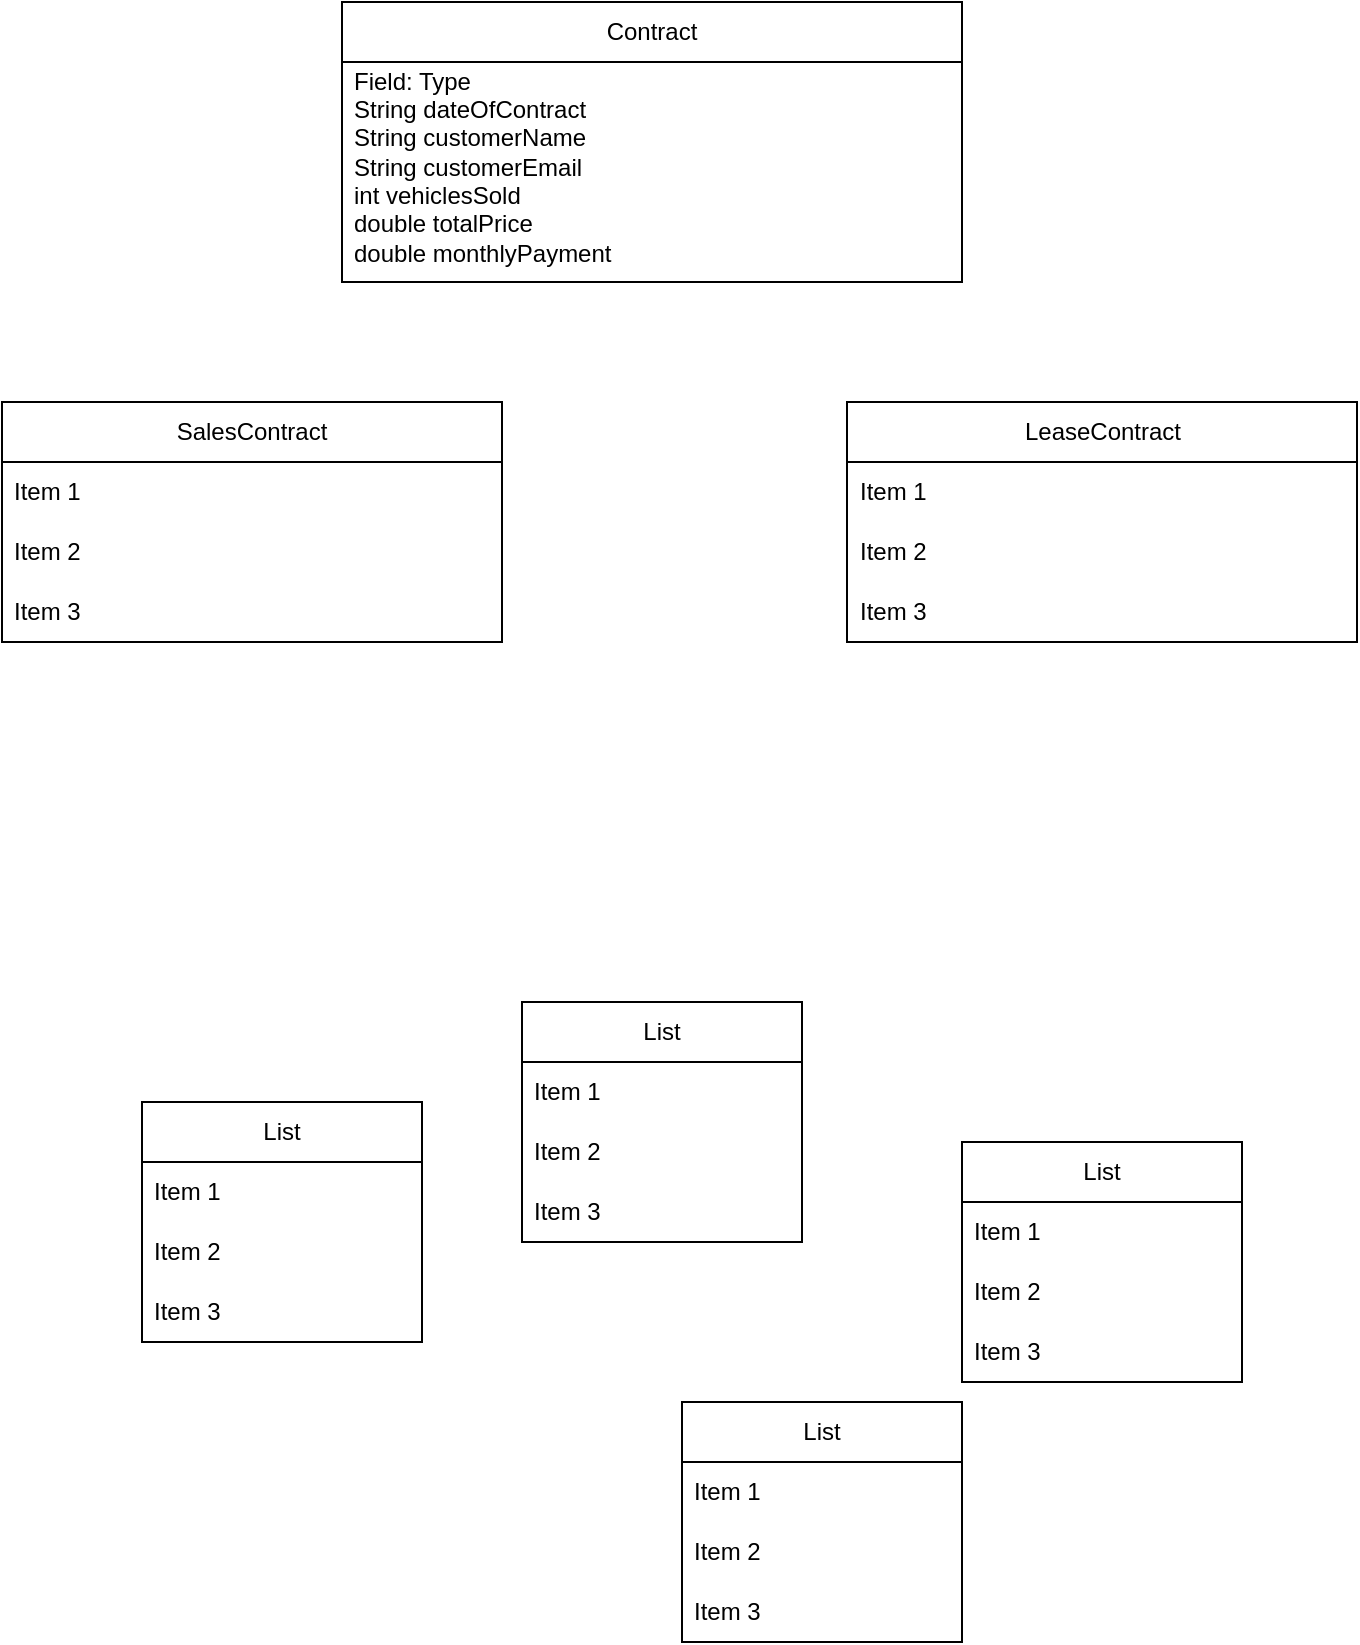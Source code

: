 <mxfile version="27.0.4">
  <diagram name="Page-1" id="_XwBhmEAgdIHO9-rSueZ">
    <mxGraphModel dx="1503" dy="1113" grid="1" gridSize="10" guides="1" tooltips="1" connect="1" arrows="1" fold="1" page="1" pageScale="1" pageWidth="850" pageHeight="1100" math="0" shadow="0">
      <root>
        <mxCell id="0" />
        <mxCell id="1" parent="0" />
        <mxCell id="xItL8aM47FkLLzhyTERY-1" value="Contract" style="swimlane;fontStyle=0;childLayout=stackLayout;horizontal=1;startSize=30;horizontalStack=0;resizeParent=1;resizeParentMax=0;resizeLast=0;collapsible=1;marginBottom=0;whiteSpace=wrap;html=1;" vertex="1" parent="1">
          <mxGeometry x="270" y="80" width="310" height="140" as="geometry" />
        </mxCell>
        <mxCell id="xItL8aM47FkLLzhyTERY-2" value="Field: Type&lt;div&gt;String dateOfContract&lt;/div&gt;&lt;div&gt;String customerName&lt;/div&gt;&lt;div&gt;String customerEmail&lt;/div&gt;&lt;div&gt;int vehiclesSold&lt;/div&gt;&lt;div&gt;double totalPrice&lt;/div&gt;&lt;div&gt;double monthlyPayment&lt;/div&gt;&lt;div&gt;&lt;br&gt;&lt;/div&gt;" style="text;strokeColor=none;fillColor=none;align=left;verticalAlign=middle;spacingLeft=4;spacingRight=4;overflow=hidden;points=[[0,0.5],[1,0.5]];portConstraint=eastwest;rotatable=0;whiteSpace=wrap;html=1;" vertex="1" parent="xItL8aM47FkLLzhyTERY-1">
          <mxGeometry y="30" width="310" height="110" as="geometry" />
        </mxCell>
        <mxCell id="xItL8aM47FkLLzhyTERY-5" value="SalesContract" style="swimlane;fontStyle=0;childLayout=stackLayout;horizontal=1;startSize=30;horizontalStack=0;resizeParent=1;resizeParentMax=0;resizeLast=0;collapsible=1;marginBottom=0;whiteSpace=wrap;html=1;" vertex="1" parent="1">
          <mxGeometry x="100" y="280" width="250" height="120" as="geometry" />
        </mxCell>
        <mxCell id="xItL8aM47FkLLzhyTERY-6" value="Item 1" style="text;strokeColor=none;fillColor=none;align=left;verticalAlign=middle;spacingLeft=4;spacingRight=4;overflow=hidden;points=[[0,0.5],[1,0.5]];portConstraint=eastwest;rotatable=0;whiteSpace=wrap;html=1;" vertex="1" parent="xItL8aM47FkLLzhyTERY-5">
          <mxGeometry y="30" width="250" height="30" as="geometry" />
        </mxCell>
        <mxCell id="xItL8aM47FkLLzhyTERY-7" value="Item 2" style="text;strokeColor=none;fillColor=none;align=left;verticalAlign=middle;spacingLeft=4;spacingRight=4;overflow=hidden;points=[[0,0.5],[1,0.5]];portConstraint=eastwest;rotatable=0;whiteSpace=wrap;html=1;" vertex="1" parent="xItL8aM47FkLLzhyTERY-5">
          <mxGeometry y="60" width="250" height="30" as="geometry" />
        </mxCell>
        <mxCell id="xItL8aM47FkLLzhyTERY-8" value="Item 3" style="text;strokeColor=none;fillColor=none;align=left;verticalAlign=middle;spacingLeft=4;spacingRight=4;overflow=hidden;points=[[0,0.5],[1,0.5]];portConstraint=eastwest;rotatable=0;whiteSpace=wrap;html=1;" vertex="1" parent="xItL8aM47FkLLzhyTERY-5">
          <mxGeometry y="90" width="250" height="30" as="geometry" />
        </mxCell>
        <mxCell id="xItL8aM47FkLLzhyTERY-9" value="List" style="swimlane;fontStyle=0;childLayout=stackLayout;horizontal=1;startSize=30;horizontalStack=0;resizeParent=1;resizeParentMax=0;resizeLast=0;collapsible=1;marginBottom=0;whiteSpace=wrap;html=1;" vertex="1" parent="1">
          <mxGeometry x="170" y="630" width="140" height="120" as="geometry" />
        </mxCell>
        <mxCell id="xItL8aM47FkLLzhyTERY-10" value="Item 1" style="text;strokeColor=none;fillColor=none;align=left;verticalAlign=middle;spacingLeft=4;spacingRight=4;overflow=hidden;points=[[0,0.5],[1,0.5]];portConstraint=eastwest;rotatable=0;whiteSpace=wrap;html=1;" vertex="1" parent="xItL8aM47FkLLzhyTERY-9">
          <mxGeometry y="30" width="140" height="30" as="geometry" />
        </mxCell>
        <mxCell id="xItL8aM47FkLLzhyTERY-11" value="Item 2" style="text;strokeColor=none;fillColor=none;align=left;verticalAlign=middle;spacingLeft=4;spacingRight=4;overflow=hidden;points=[[0,0.5],[1,0.5]];portConstraint=eastwest;rotatable=0;whiteSpace=wrap;html=1;" vertex="1" parent="xItL8aM47FkLLzhyTERY-9">
          <mxGeometry y="60" width="140" height="30" as="geometry" />
        </mxCell>
        <mxCell id="xItL8aM47FkLLzhyTERY-12" value="Item 3" style="text;strokeColor=none;fillColor=none;align=left;verticalAlign=middle;spacingLeft=4;spacingRight=4;overflow=hidden;points=[[0,0.5],[1,0.5]];portConstraint=eastwest;rotatable=0;whiteSpace=wrap;html=1;" vertex="1" parent="xItL8aM47FkLLzhyTERY-9">
          <mxGeometry y="90" width="140" height="30" as="geometry" />
        </mxCell>
        <mxCell id="xItL8aM47FkLLzhyTERY-13" value="List" style="swimlane;fontStyle=0;childLayout=stackLayout;horizontal=1;startSize=30;horizontalStack=0;resizeParent=1;resizeParentMax=0;resizeLast=0;collapsible=1;marginBottom=0;whiteSpace=wrap;html=1;" vertex="1" parent="1">
          <mxGeometry x="440" y="780" width="140" height="120" as="geometry" />
        </mxCell>
        <mxCell id="xItL8aM47FkLLzhyTERY-14" value="Item 1" style="text;strokeColor=none;fillColor=none;align=left;verticalAlign=middle;spacingLeft=4;spacingRight=4;overflow=hidden;points=[[0,0.5],[1,0.5]];portConstraint=eastwest;rotatable=0;whiteSpace=wrap;html=1;" vertex="1" parent="xItL8aM47FkLLzhyTERY-13">
          <mxGeometry y="30" width="140" height="30" as="geometry" />
        </mxCell>
        <mxCell id="xItL8aM47FkLLzhyTERY-15" value="Item 2" style="text;strokeColor=none;fillColor=none;align=left;verticalAlign=middle;spacingLeft=4;spacingRight=4;overflow=hidden;points=[[0,0.5],[1,0.5]];portConstraint=eastwest;rotatable=0;whiteSpace=wrap;html=1;" vertex="1" parent="xItL8aM47FkLLzhyTERY-13">
          <mxGeometry y="60" width="140" height="30" as="geometry" />
        </mxCell>
        <mxCell id="xItL8aM47FkLLzhyTERY-16" value="Item 3" style="text;strokeColor=none;fillColor=none;align=left;verticalAlign=middle;spacingLeft=4;spacingRight=4;overflow=hidden;points=[[0,0.5],[1,0.5]];portConstraint=eastwest;rotatable=0;whiteSpace=wrap;html=1;" vertex="1" parent="xItL8aM47FkLLzhyTERY-13">
          <mxGeometry y="90" width="140" height="30" as="geometry" />
        </mxCell>
        <mxCell id="xItL8aM47FkLLzhyTERY-17" value="List" style="swimlane;fontStyle=0;childLayout=stackLayout;horizontal=1;startSize=30;horizontalStack=0;resizeParent=1;resizeParentMax=0;resizeLast=0;collapsible=1;marginBottom=0;whiteSpace=wrap;html=1;" vertex="1" parent="1">
          <mxGeometry x="360" y="580" width="140" height="120" as="geometry" />
        </mxCell>
        <mxCell id="xItL8aM47FkLLzhyTERY-18" value="Item 1" style="text;strokeColor=none;fillColor=none;align=left;verticalAlign=middle;spacingLeft=4;spacingRight=4;overflow=hidden;points=[[0,0.5],[1,0.5]];portConstraint=eastwest;rotatable=0;whiteSpace=wrap;html=1;" vertex="1" parent="xItL8aM47FkLLzhyTERY-17">
          <mxGeometry y="30" width="140" height="30" as="geometry" />
        </mxCell>
        <mxCell id="xItL8aM47FkLLzhyTERY-19" value="Item 2" style="text;strokeColor=none;fillColor=none;align=left;verticalAlign=middle;spacingLeft=4;spacingRight=4;overflow=hidden;points=[[0,0.5],[1,0.5]];portConstraint=eastwest;rotatable=0;whiteSpace=wrap;html=1;" vertex="1" parent="xItL8aM47FkLLzhyTERY-17">
          <mxGeometry y="60" width="140" height="30" as="geometry" />
        </mxCell>
        <mxCell id="xItL8aM47FkLLzhyTERY-20" value="Item 3" style="text;strokeColor=none;fillColor=none;align=left;verticalAlign=middle;spacingLeft=4;spacingRight=4;overflow=hidden;points=[[0,0.5],[1,0.5]];portConstraint=eastwest;rotatable=0;whiteSpace=wrap;html=1;" vertex="1" parent="xItL8aM47FkLLzhyTERY-17">
          <mxGeometry y="90" width="140" height="30" as="geometry" />
        </mxCell>
        <mxCell id="xItL8aM47FkLLzhyTERY-21" value="List" style="swimlane;fontStyle=0;childLayout=stackLayout;horizontal=1;startSize=30;horizontalStack=0;resizeParent=1;resizeParentMax=0;resizeLast=0;collapsible=1;marginBottom=0;whiteSpace=wrap;html=1;" vertex="1" parent="1">
          <mxGeometry x="580" y="650" width="140" height="120" as="geometry" />
        </mxCell>
        <mxCell id="xItL8aM47FkLLzhyTERY-22" value="Item 1" style="text;strokeColor=none;fillColor=none;align=left;verticalAlign=middle;spacingLeft=4;spacingRight=4;overflow=hidden;points=[[0,0.5],[1,0.5]];portConstraint=eastwest;rotatable=0;whiteSpace=wrap;html=1;" vertex="1" parent="xItL8aM47FkLLzhyTERY-21">
          <mxGeometry y="30" width="140" height="30" as="geometry" />
        </mxCell>
        <mxCell id="xItL8aM47FkLLzhyTERY-23" value="Item 2" style="text;strokeColor=none;fillColor=none;align=left;verticalAlign=middle;spacingLeft=4;spacingRight=4;overflow=hidden;points=[[0,0.5],[1,0.5]];portConstraint=eastwest;rotatable=0;whiteSpace=wrap;html=1;" vertex="1" parent="xItL8aM47FkLLzhyTERY-21">
          <mxGeometry y="60" width="140" height="30" as="geometry" />
        </mxCell>
        <mxCell id="xItL8aM47FkLLzhyTERY-24" value="Item 3" style="text;strokeColor=none;fillColor=none;align=left;verticalAlign=middle;spacingLeft=4;spacingRight=4;overflow=hidden;points=[[0,0.5],[1,0.5]];portConstraint=eastwest;rotatable=0;whiteSpace=wrap;html=1;" vertex="1" parent="xItL8aM47FkLLzhyTERY-21">
          <mxGeometry y="90" width="140" height="30" as="geometry" />
        </mxCell>
        <mxCell id="xItL8aM47FkLLzhyTERY-29" value="LeaseContract" style="swimlane;fontStyle=0;childLayout=stackLayout;horizontal=1;startSize=30;horizontalStack=0;resizeParent=1;resizeParentMax=0;resizeLast=0;collapsible=1;marginBottom=0;whiteSpace=wrap;html=1;" vertex="1" parent="1">
          <mxGeometry x="522.5" y="280" width="255" height="120" as="geometry" />
        </mxCell>
        <mxCell id="xItL8aM47FkLLzhyTERY-30" value="Item 1" style="text;strokeColor=none;fillColor=none;align=left;verticalAlign=middle;spacingLeft=4;spacingRight=4;overflow=hidden;points=[[0,0.5],[1,0.5]];portConstraint=eastwest;rotatable=0;whiteSpace=wrap;html=1;" vertex="1" parent="xItL8aM47FkLLzhyTERY-29">
          <mxGeometry y="30" width="255" height="30" as="geometry" />
        </mxCell>
        <mxCell id="xItL8aM47FkLLzhyTERY-31" value="Item 2" style="text;strokeColor=none;fillColor=none;align=left;verticalAlign=middle;spacingLeft=4;spacingRight=4;overflow=hidden;points=[[0,0.5],[1,0.5]];portConstraint=eastwest;rotatable=0;whiteSpace=wrap;html=1;" vertex="1" parent="xItL8aM47FkLLzhyTERY-29">
          <mxGeometry y="60" width="255" height="30" as="geometry" />
        </mxCell>
        <mxCell id="xItL8aM47FkLLzhyTERY-32" value="Item 3" style="text;strokeColor=none;fillColor=none;align=left;verticalAlign=middle;spacingLeft=4;spacingRight=4;overflow=hidden;points=[[0,0.5],[1,0.5]];portConstraint=eastwest;rotatable=0;whiteSpace=wrap;html=1;" vertex="1" parent="xItL8aM47FkLLzhyTERY-29">
          <mxGeometry y="90" width="255" height="30" as="geometry" />
        </mxCell>
      </root>
    </mxGraphModel>
  </diagram>
</mxfile>
